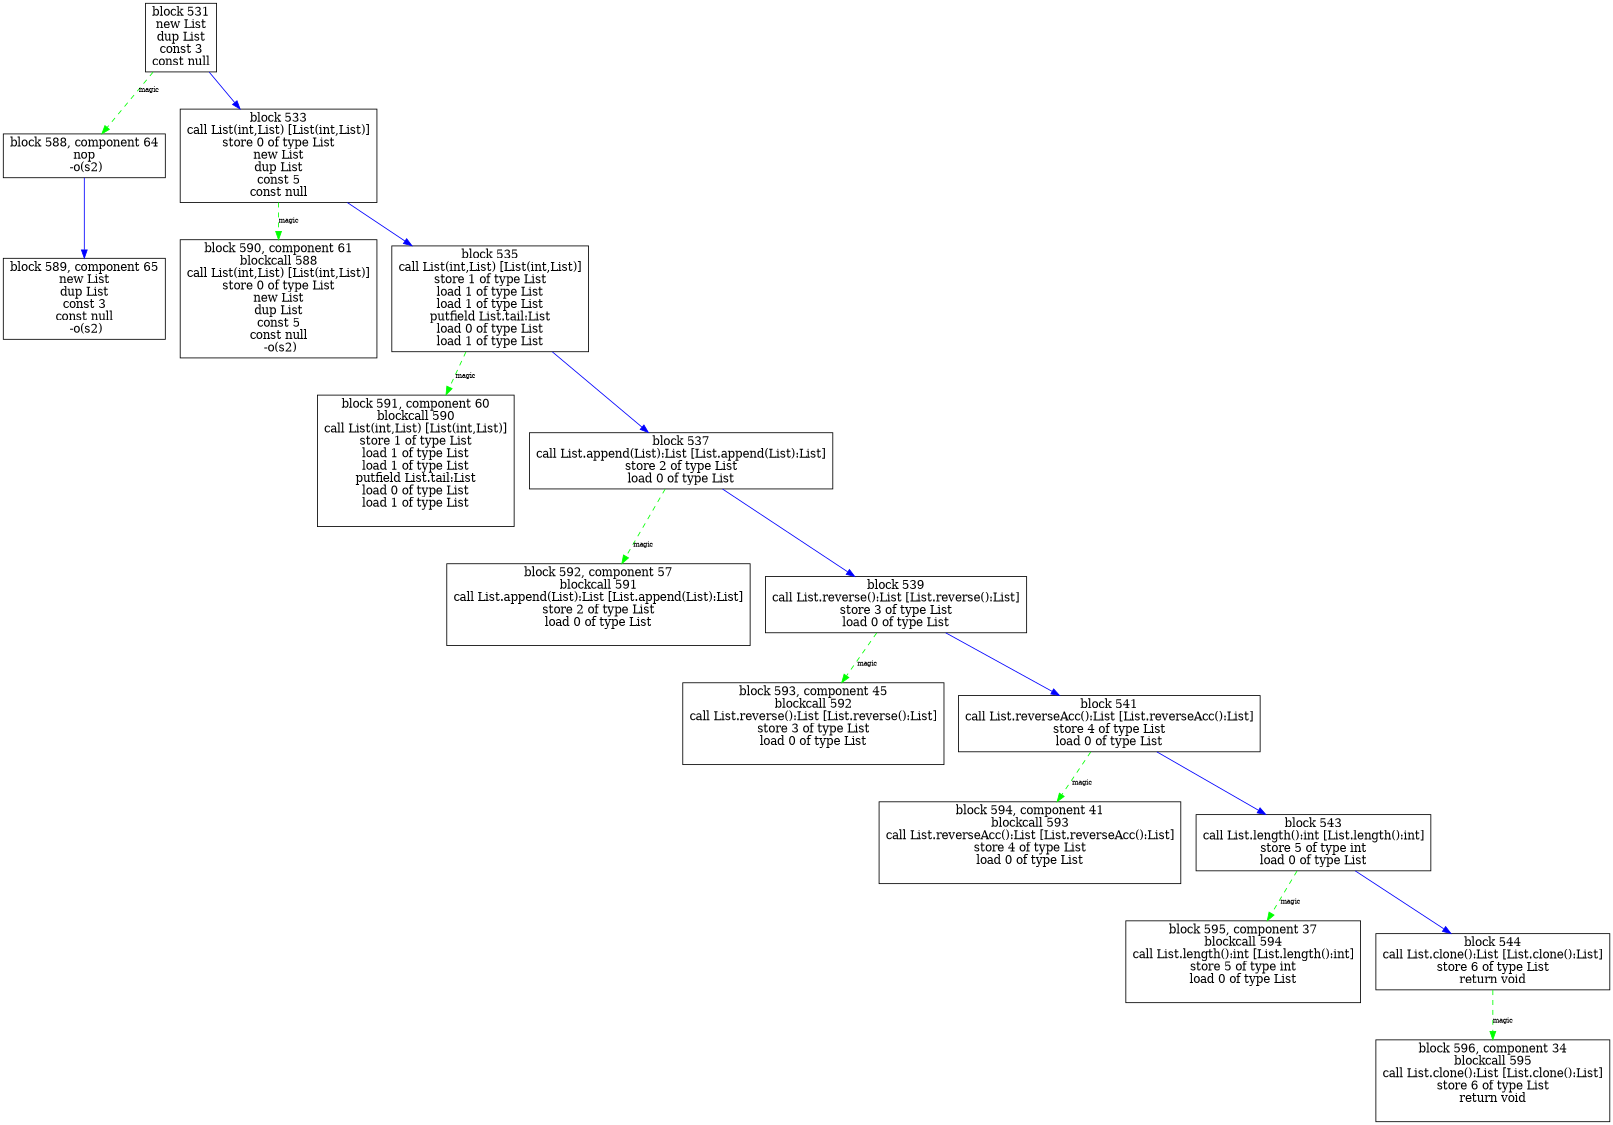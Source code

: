digraph "List.main():void" {
size = "11,7.5";
codeblock_531 [ shape = box, label = "block 531\nnew List\ndup List\nconst 3\nconst null"];
codeblock_588 [ shape = box, label = "block 588, component 64\nnop\n -o(s2)\n"];
codeblock_589 [ shape = box, label = "block 589, component 65\nnew List\ndup List\nconst 3\nconst null\n -o(s2)\n"];
codeblock_588->codeblock_589 [color = blue label = "" fontsize = 8]
codeblock_531->codeblock_588 [color = green style = dashed label = "magic" fontsize = 8]
codeblock_533 [ shape = box, label = "block 533\ncall List(int,List) [List(int,List)]\nstore 0 of type List\nnew List\ndup List\nconst 5\nconst null"];
codeblock_590 [ shape = box, label = "block 590, component 61\nblockcall 588\ncall List(int,List) [List(int,List)]\nstore 0 of type List\nnew List\ndup List\nconst 5\nconst null\n -o(s2)\n"];
codeblock_533->codeblock_590 [color = green style = dashed label = "magic" fontsize = 8]
codeblock_535 [ shape = box, label = "block 535\ncall List(int,List) [List(int,List)]\nstore 1 of type List\nload 1 of type List\nload 1 of type List\nputfield List.tail:List\nload 0 of type List\nload 1 of type List"];
codeblock_591 [ shape = box, label = "block 591, component 60\nblockcall 590\ncall List(int,List) [List(int,List)]\nstore 1 of type List\nload 1 of type List\nload 1 of type List\nputfield List.tail:List\nload 0 of type List\nload 1 of type List\n\n"];
codeblock_535->codeblock_591 [color = green style = dashed label = "magic" fontsize = 8]
codeblock_537 [ shape = box, label = "block 537\ncall List.append(List):List [List.append(List):List]\nstore 2 of type List\nload 0 of type List"];
codeblock_592 [ shape = box, label = "block 592, component 57\nblockcall 591\ncall List.append(List):List [List.append(List):List]\nstore 2 of type List\nload 0 of type List\n\n"];
codeblock_537->codeblock_592 [color = green style = dashed label = "magic" fontsize = 8]
codeblock_539 [ shape = box, label = "block 539\ncall List.reverse():List [List.reverse():List]\nstore 3 of type List\nload 0 of type List"];
codeblock_593 [ shape = box, label = "block 593, component 45\nblockcall 592\ncall List.reverse():List [List.reverse():List]\nstore 3 of type List\nload 0 of type List\n\n"];
codeblock_539->codeblock_593 [color = green style = dashed label = "magic" fontsize = 8]
codeblock_541 [ shape = box, label = "block 541\ncall List.reverseAcc():List [List.reverseAcc():List]\nstore 4 of type List\nload 0 of type List"];
codeblock_594 [ shape = box, label = "block 594, component 41\nblockcall 593\ncall List.reverseAcc():List [List.reverseAcc():List]\nstore 4 of type List\nload 0 of type List\n\n"];
codeblock_541->codeblock_594 [color = green style = dashed label = "magic" fontsize = 8]
codeblock_543 [ shape = box, label = "block 543\ncall List.length():int [List.length():int]\nstore 5 of type int\nload 0 of type List"];
codeblock_595 [ shape = box, label = "block 595, component 37\nblockcall 594\ncall List.length():int [List.length():int]\nstore 5 of type int\nload 0 of type List\n\n"];
codeblock_543->codeblock_595 [color = green style = dashed label = "magic" fontsize = 8]
codeblock_544 [ shape = box, label = "block 544\ncall List.clone():List [List.clone():List]\nstore 6 of type List\nreturn void"];
codeblock_596 [ shape = box, label = "block 596, component 34\nblockcall 595\ncall List.clone():List [List.clone():List]\nstore 6 of type List\nreturn void\n\n"];
codeblock_544->codeblock_596 [color = green style = dashed label = "magic" fontsize = 8]
codeblock_543->codeblock_544 [color = blue label = "" fontsize = 8]
codeblock_541->codeblock_543 [color = blue label = "" fontsize = 8]
codeblock_539->codeblock_541 [color = blue label = "" fontsize = 8]
codeblock_537->codeblock_539 [color = blue label = "" fontsize = 8]
codeblock_535->codeblock_537 [color = blue label = "" fontsize = 8]
codeblock_533->codeblock_535 [color = blue label = "" fontsize = 8]
codeblock_531->codeblock_533 [color = blue label = "" fontsize = 8]
}